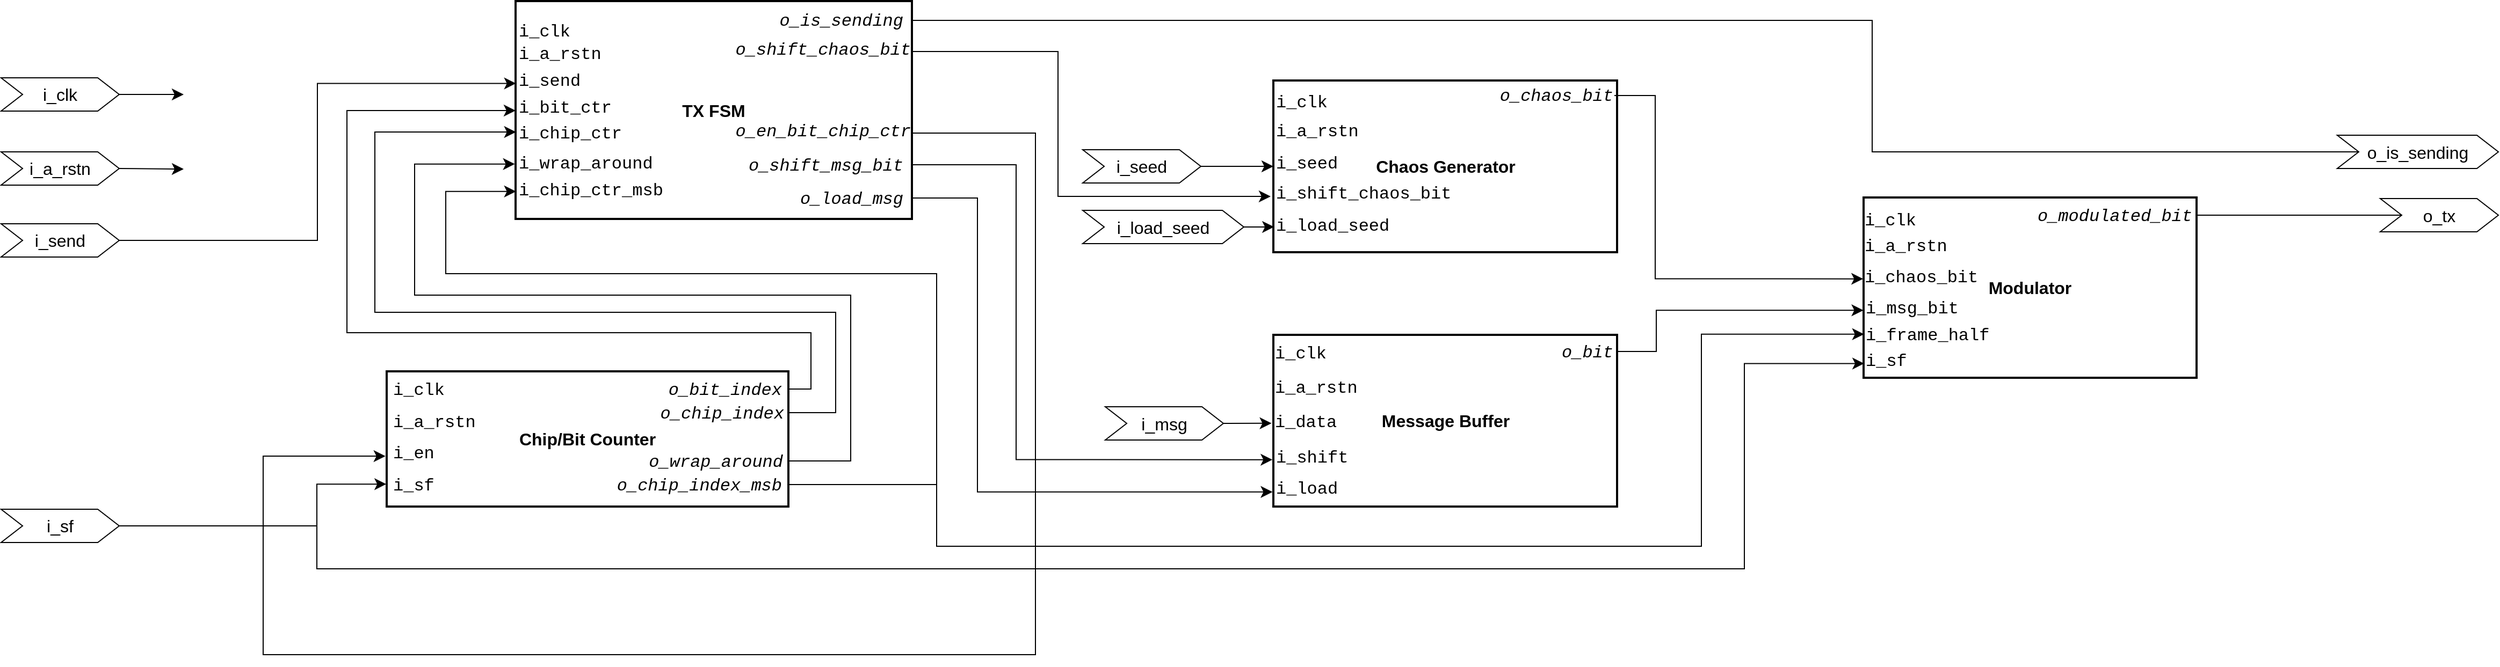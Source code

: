 <mxfile version="22.1.2" type="device">
  <diagram name="Page-1" id="qwckzOurXUrXXlFM99p7">
    <mxGraphModel dx="2876" dy="2769" grid="0" gridSize="10" guides="1" tooltips="1" connect="1" arrows="1" fold="1" page="0" pageScale="1" pageWidth="1169" pageHeight="827" math="0" shadow="0">
      <root>
        <mxCell id="0" />
        <mxCell id="1" parent="0" />
        <mxCell id="ojy6HLzbxqmv9dv7-1Zm-111" style="edgeStyle=orthogonalEdgeStyle;rounded=0;orthogonalLoop=1;jettySize=auto;html=1;entryX=-0.003;entryY=0.627;entryDx=0;entryDy=0;entryPerimeter=0;fontSize=12;startSize=8;endSize=8;exitX=0.997;exitY=0.67;exitDx=0;exitDy=0;exitPerimeter=0;" edge="1" parent="1" source="ojy6HLzbxqmv9dv7-1Zm-23" target="ojy6HLzbxqmv9dv7-1Zm-37">
          <mxGeometry relative="1" as="geometry">
            <Array as="points">
              <mxPoint x="458" y="-682" />
              <mxPoint x="573" y="-682" />
              <mxPoint x="573" y="-196" />
              <mxPoint x="-146" y="-196" />
              <mxPoint x="-146" y="-381" />
            </Array>
          </mxGeometry>
        </mxCell>
        <mxCell id="ojy6HLzbxqmv9dv7-1Zm-100" style="edgeStyle=orthogonalEdgeStyle;rounded=0;orthogonalLoop=1;jettySize=auto;html=1;entryX=-0.008;entryY=0.526;entryDx=0;entryDy=0;entryPerimeter=0;fontSize=12;startSize=8;endSize=8;" edge="1" parent="1" source="ojy6HLzbxqmv9dv7-1Zm-45" target="ojy6HLzbxqmv9dv7-1Zm-17">
          <mxGeometry relative="1" as="geometry">
            <Array as="points">
              <mxPoint x="401" y="-377" />
              <mxPoint x="401" y="-531" />
              <mxPoint x="-5" y="-531" />
              <mxPoint x="-5" y="-653" />
            </Array>
          </mxGeometry>
        </mxCell>
        <mxCell id="ojy6HLzbxqmv9dv7-1Zm-109" style="edgeStyle=orthogonalEdgeStyle;rounded=0;orthogonalLoop=1;jettySize=auto;html=1;entryX=-0.014;entryY=0.606;entryDx=0;entryDy=0;entryPerimeter=0;fontSize=12;startSize=8;endSize=8;" edge="1" parent="1" source="ojy6HLzbxqmv9dv7-1Zm-20" target="ojy6HLzbxqmv9dv7-1Zm-31">
          <mxGeometry relative="1" as="geometry">
            <Array as="points">
              <mxPoint x="594" y="-758" />
              <mxPoint x="594" y="-623" />
            </Array>
          </mxGeometry>
        </mxCell>
        <mxCell id="ojy6HLzbxqmv9dv7-1Zm-104" style="edgeStyle=orthogonalEdgeStyle;rounded=0;orthogonalLoop=1;jettySize=auto;html=1;entryX=-0.01;entryY=0.586;entryDx=0;entryDy=0;entryPerimeter=0;fontSize=12;startSize=8;endSize=8;" edge="1" parent="1" source="ojy6HLzbxqmv9dv7-1Zm-21" target="ojy6HLzbxqmv9dv7-1Zm-51">
          <mxGeometry relative="1" as="geometry">
            <Array as="points">
              <mxPoint x="555" y="-652" />
              <mxPoint x="555" y="-378" />
            </Array>
          </mxGeometry>
        </mxCell>
        <mxCell id="ojy6HLzbxqmv9dv7-1Zm-103" style="edgeStyle=orthogonalEdgeStyle;rounded=0;orthogonalLoop=1;jettySize=auto;html=1;entryX=-0.01;entryY=0.618;entryDx=0;entryDy=0;entryPerimeter=0;fontSize=12;startSize=8;endSize=8;" edge="1" parent="1" source="ojy6HLzbxqmv9dv7-1Zm-22" target="ojy6HLzbxqmv9dv7-1Zm-50">
          <mxGeometry relative="1" as="geometry">
            <Array as="points">
              <mxPoint x="519" y="-622" />
              <mxPoint x="519" y="-348" />
            </Array>
          </mxGeometry>
        </mxCell>
        <mxCell id="ojy6HLzbxqmv9dv7-1Zm-102" style="edgeStyle=orthogonalEdgeStyle;rounded=0;orthogonalLoop=1;jettySize=auto;html=1;entryX=-0.002;entryY=0.58;entryDx=0;entryDy=0;entryPerimeter=0;fontSize=12;startSize=8;endSize=8;" edge="1" parent="1" source="ojy6HLzbxqmv9dv7-1Zm-52" target="ojy6HLzbxqmv9dv7-1Zm-57">
          <mxGeometry relative="1" as="geometry">
            <Array as="points">
              <mxPoint x="1151" y="-479" />
              <mxPoint x="1151" y="-517" />
            </Array>
          </mxGeometry>
        </mxCell>
        <mxCell id="ojy6HLzbxqmv9dv7-1Zm-101" style="edgeStyle=orthogonalEdgeStyle;rounded=0;orthogonalLoop=1;jettySize=auto;html=1;entryX=0.001;entryY=0.874;entryDx=0;entryDy=0;entryPerimeter=0;fontSize=12;startSize=8;endSize=8;" edge="1" parent="1" source="ojy6HLzbxqmv9dv7-1Zm-44" target="ojy6HLzbxqmv9dv7-1Zm-1">
          <mxGeometry relative="1" as="geometry">
            <Array as="points">
              <mxPoint x="481" y="-354" />
              <mxPoint x="481" y="-551" />
              <mxPoint x="24" y="-551" />
              <mxPoint x="24" y="-628" />
            </Array>
          </mxGeometry>
        </mxCell>
        <mxCell id="ojy6HLzbxqmv9dv7-1Zm-97" style="edgeStyle=orthogonalEdgeStyle;rounded=0;orthogonalLoop=1;jettySize=auto;html=1;entryX=0.001;entryY=0.601;entryDx=0;entryDy=0;entryPerimeter=0;fontSize=12;startSize=8;endSize=8;" edge="1" parent="1" source="ojy6HLzbxqmv9dv7-1Zm-43" target="ojy6HLzbxqmv9dv7-1Zm-1">
          <mxGeometry relative="1" as="geometry">
            <Array as="points">
              <mxPoint x="387" y="-421" />
              <mxPoint x="387" y="-515" />
              <mxPoint x="-42" y="-515" />
              <mxPoint x="-42" y="-683" />
            </Array>
          </mxGeometry>
        </mxCell>
        <mxCell id="ojy6HLzbxqmv9dv7-1Zm-98" style="edgeStyle=orthogonalEdgeStyle;rounded=0;orthogonalLoop=1;jettySize=auto;html=1;entryX=0;entryY=0.5;entryDx=0;entryDy=0;fontSize=12;startSize=8;endSize=8;endArrow=none;endFill=0;" edge="1" parent="1" source="ojy6HLzbxqmv9dv7-1Zm-24" target="ojy6HLzbxqmv9dv7-1Zm-73">
          <mxGeometry relative="1" as="geometry">
            <Array as="points">
              <mxPoint x="1352" y="-787" />
              <mxPoint x="1352" y="-664" />
            </Array>
          </mxGeometry>
        </mxCell>
        <mxCell id="ojy6HLzbxqmv9dv7-1Zm-96" style="edgeStyle=orthogonalEdgeStyle;rounded=0;orthogonalLoop=1;jettySize=auto;html=1;entryX=0;entryY=0.5;entryDx=0;entryDy=0;fontSize=12;startSize=8;endSize=8;" edge="1" parent="1" source="ojy6HLzbxqmv9dv7-1Zm-42" target="ojy6HLzbxqmv9dv7-1Zm-1">
          <mxGeometry relative="1" as="geometry">
            <Array as="points">
              <mxPoint x="364" y="-443" />
              <mxPoint x="364" y="-496" />
              <mxPoint x="-68" y="-496" />
              <mxPoint x="-68" y="-703" />
              <mxPoint x="89" y="-703" />
            </Array>
          </mxGeometry>
        </mxCell>
        <mxCell id="ojy6HLzbxqmv9dv7-1Zm-94" style="rounded=0;orthogonalLoop=1;jettySize=auto;html=1;entryX=0;entryY=0.5;entryDx=0;entryDy=0;fontSize=12;startSize=8;endSize=8;endArrow=none;endFill=0;" edge="1" parent="1" source="ojy6HLzbxqmv9dv7-1Zm-60" target="ojy6HLzbxqmv9dv7-1Zm-72">
          <mxGeometry relative="1" as="geometry" />
        </mxCell>
        <mxCell id="ojy6HLzbxqmv9dv7-1Zm-65" style="edgeStyle=orthogonalEdgeStyle;rounded=0;orthogonalLoop=1;jettySize=auto;html=1;entryX=0.003;entryY=0.498;entryDx=0;entryDy=0;entryPerimeter=0;fontSize=12;startSize=8;endSize=8;" edge="1" parent="1" source="ojy6HLzbxqmv9dv7-1Zm-44" target="ojy6HLzbxqmv9dv7-1Zm-58">
          <mxGeometry relative="1" as="geometry">
            <Array as="points">
              <mxPoint x="481" y="-354" />
              <mxPoint x="481" y="-297" />
              <mxPoint x="1193" y="-297" />
              <mxPoint x="1193" y="-495" />
            </Array>
          </mxGeometry>
        </mxCell>
        <mxCell id="ojy6HLzbxqmv9dv7-1Zm-1" value="&lt;b&gt;TX FSM&lt;/b&gt;" style="rounded=0;whiteSpace=wrap;html=1;fontSize=16;strokeWidth=2;" vertex="1" parent="1">
          <mxGeometry x="89" y="-805" width="369" height="203" as="geometry" />
        </mxCell>
        <mxCell id="ojy6HLzbxqmv9dv7-1Zm-26" value="&lt;b&gt;Chaos Generator&lt;/b&gt;" style="rounded=0;whiteSpace=wrap;html=1;fontSize=16;strokeWidth=2;" vertex="1" parent="1">
          <mxGeometry x="794.5" y="-731" width="320" height="160" as="geometry" />
        </mxCell>
        <mxCell id="ojy6HLzbxqmv9dv7-1Zm-32" value="&lt;font face=&quot;Courier New&quot;&gt;o_chaos_bit&lt;/font&gt;" style="text;html=1;align=right;verticalAlign=middle;resizable=0;points=[];autosize=1;strokeColor=none;fillColor=none;fontSize=16;fontStyle=2" vertex="1" parent="1">
          <mxGeometry x="988" y="-733.5" width="124" height="33" as="geometry" />
        </mxCell>
        <mxCell id="ojy6HLzbxqmv9dv7-1Zm-20" value="&lt;font face=&quot;Courier New&quot;&gt;o_shift_chaos_bit&lt;/font&gt;" style="text;html=1;align=right;verticalAlign=middle;resizable=0;points=[];autosize=1;strokeColor=none;fillColor=none;fontSize=16;fontStyle=2" vertex="1" parent="1">
          <mxGeometry x="277" y="-777" width="181" height="33" as="geometry" />
        </mxCell>
        <mxCell id="ojy6HLzbxqmv9dv7-1Zm-21" value="&lt;font face=&quot;Courier New&quot;&gt;o_shift_msg_bit&lt;/font&gt;" style="text;html=1;align=right;verticalAlign=middle;resizable=0;points=[];autosize=1;strokeColor=none;fillColor=none;fontSize=16;fontStyle=2" vertex="1" parent="1">
          <mxGeometry x="289" y="-669" width="162" height="33" as="geometry" />
        </mxCell>
        <mxCell id="ojy6HLzbxqmv9dv7-1Zm-22" value="&lt;font face=&quot;Courier New&quot;&gt;o_load_msg&lt;/font&gt;" style="text;html=1;align=right;verticalAlign=middle;resizable=0;points=[];autosize=1;strokeColor=none;fillColor=none;fontSize=16;fontStyle=2" vertex="1" parent="1">
          <mxGeometry x="337" y="-638" width="114" height="33" as="geometry" />
        </mxCell>
        <mxCell id="ojy6HLzbxqmv9dv7-1Zm-23" value="&lt;font face=&quot;Courier New&quot;&gt;o_en_bit_chip_ctr&lt;/font&gt;" style="text;html=1;align=right;verticalAlign=middle;resizable=0;points=[];autosize=1;strokeColor=none;fillColor=none;fontSize=16;fontStyle=2" vertex="1" parent="1">
          <mxGeometry x="277" y="-700.5" width="181" height="33" as="geometry" />
        </mxCell>
        <mxCell id="ojy6HLzbxqmv9dv7-1Zm-24" value="&lt;font face=&quot;Courier New&quot;&gt;o_is_sending&lt;/font&gt;" style="text;html=1;align=right;verticalAlign=middle;resizable=0;points=[];autosize=1;strokeColor=none;fillColor=none;fontSize=16;fontStyle=2" vertex="1" parent="1">
          <mxGeometry x="318" y="-803.5" width="133" height="33" as="geometry" />
        </mxCell>
        <mxCell id="ojy6HLzbxqmv9dv7-1Zm-10" value="&lt;font face=&quot;Courier New&quot;&gt;i_clk&lt;/font&gt;" style="text;html=1;align=left;verticalAlign=middle;resizable=0;points=[];autosize=1;strokeColor=none;fillColor=none;fontSize=16;" vertex="1" parent="1">
          <mxGeometry x="89.5" y="-794" width="66" height="33" as="geometry" />
        </mxCell>
        <mxCell id="ojy6HLzbxqmv9dv7-1Zm-11" value="&lt;font face=&quot;Courier New&quot;&gt;i_a_rstn&lt;/font&gt;" style="text;html=1;align=left;verticalAlign=middle;resizable=0;points=[];autosize=1;strokeColor=none;fillColor=none;fontSize=16;" vertex="1" parent="1">
          <mxGeometry x="89.5" y="-773" width="95" height="33" as="geometry" />
        </mxCell>
        <mxCell id="ojy6HLzbxqmv9dv7-1Zm-12" value="&lt;font face=&quot;Courier New&quot;&gt;i_send&lt;/font&gt;" style="text;html=1;align=left;verticalAlign=middle;resizable=0;points=[];autosize=1;strokeColor=none;fillColor=none;fontSize=16;" vertex="1" parent="1">
          <mxGeometry x="89.5" y="-748" width="76" height="33" as="geometry" />
        </mxCell>
        <mxCell id="ojy6HLzbxqmv9dv7-1Zm-13" value="&lt;font face=&quot;Courier New&quot;&gt;i_bit_ctr&lt;/font&gt;" style="text;html=1;align=left;verticalAlign=middle;resizable=0;points=[];autosize=1;strokeColor=none;fillColor=none;fontSize=16;" vertex="1" parent="1">
          <mxGeometry x="89.5" y="-723" width="104" height="33" as="geometry" />
        </mxCell>
        <mxCell id="ojy6HLzbxqmv9dv7-1Zm-15" value="&lt;font face=&quot;Courier New&quot;&gt;i_chip_ctr&lt;/font&gt;" style="text;html=1;align=left;verticalAlign=middle;resizable=0;points=[];autosize=1;strokeColor=none;fillColor=none;fontSize=16;" vertex="1" parent="1">
          <mxGeometry x="89.5" y="-699" width="114" height="33" as="geometry" />
        </mxCell>
        <mxCell id="ojy6HLzbxqmv9dv7-1Zm-16" value="&lt;font face=&quot;Courier New&quot;&gt;i_chip_ctr_msb&lt;/font&gt;" style="text;html=1;align=left;verticalAlign=middle;resizable=0;points=[];autosize=1;strokeColor=none;fillColor=none;fontSize=16;" vertex="1" parent="1">
          <mxGeometry x="89.5" y="-646" width="152" height="33" as="geometry" />
        </mxCell>
        <mxCell id="ojy6HLzbxqmv9dv7-1Zm-17" value="&lt;font face=&quot;Courier New&quot;&gt;i_wrap_around&lt;/font&gt;" style="text;html=1;align=left;verticalAlign=middle;resizable=0;points=[];autosize=1;strokeColor=none;fillColor=none;fontSize=16;" vertex="1" parent="1">
          <mxGeometry x="89.5" y="-670.5" width="143" height="33" as="geometry" />
        </mxCell>
        <mxCell id="ojy6HLzbxqmv9dv7-1Zm-37" value="&lt;b&gt;Chip/Bit Counter&lt;/b&gt;" style="rounded=0;whiteSpace=wrap;html=1;fontSize=16;strokeWidth=2;" vertex="1" parent="1">
          <mxGeometry x="-31" y="-460" width="374" height="126" as="geometry" />
        </mxCell>
        <mxCell id="ojy6HLzbxqmv9dv7-1Zm-27" value="&lt;font face=&quot;Courier New&quot;&gt;i_clk&lt;/font&gt;" style="text;html=1;align=left;verticalAlign=middle;resizable=0;points=[];autosize=1;strokeColor=none;fillColor=none;fontSize=16;" vertex="1" parent="1">
          <mxGeometry x="794.5" y="-727.5" width="66" height="33" as="geometry" />
        </mxCell>
        <mxCell id="ojy6HLzbxqmv9dv7-1Zm-28" value="&lt;font face=&quot;Courier New&quot;&gt;i_a_rstn&lt;/font&gt;" style="text;html=1;align=left;verticalAlign=middle;resizable=0;points=[];autosize=1;strokeColor=none;fillColor=none;fontSize=16;" vertex="1" parent="1">
          <mxGeometry x="794.5" y="-700.5" width="95" height="33" as="geometry" />
        </mxCell>
        <mxCell id="ojy6HLzbxqmv9dv7-1Zm-29" value="&lt;font face=&quot;Courier New&quot;&gt;i_seed&lt;/font&gt;" style="text;html=1;align=left;verticalAlign=middle;resizable=0;points=[];autosize=1;strokeColor=none;fillColor=none;fontSize=16;" vertex="1" parent="1">
          <mxGeometry x="794.5" y="-670.5" width="76" height="33" as="geometry" />
        </mxCell>
        <mxCell id="ojy6HLzbxqmv9dv7-1Zm-30" value="&lt;font face=&quot;Courier New&quot;&gt;i_load_seed&lt;/font&gt;" style="text;html=1;align=left;verticalAlign=middle;resizable=0;points=[];autosize=1;strokeColor=none;fillColor=none;fontSize=16;" vertex="1" parent="1">
          <mxGeometry x="794.5" y="-613" width="124" height="33" as="geometry" />
        </mxCell>
        <mxCell id="ojy6HLzbxqmv9dv7-1Zm-31" value="&lt;font face=&quot;Courier New&quot;&gt;i_shift_chaos_bit&lt;/font&gt;" style="text;html=1;align=left;verticalAlign=middle;resizable=0;points=[];autosize=1;strokeColor=none;fillColor=none;fontSize=16;" vertex="1" parent="1">
          <mxGeometry x="794.5" y="-643" width="181" height="33" as="geometry" />
        </mxCell>
        <mxCell id="ojy6HLzbxqmv9dv7-1Zm-38" value="&lt;font face=&quot;Courier New&quot;&gt;i_clk&lt;/font&gt;" style="text;html=1;align=left;verticalAlign=middle;resizable=0;points=[];autosize=1;strokeColor=none;fillColor=none;fontSize=16;" vertex="1" parent="1">
          <mxGeometry x="-27.5" y="-460" width="66" height="33" as="geometry" />
        </mxCell>
        <mxCell id="ojy6HLzbxqmv9dv7-1Zm-39" value="&lt;font face=&quot;Courier New&quot;&gt;i_a_rstn&lt;/font&gt;" style="text;html=1;align=left;verticalAlign=middle;resizable=0;points=[];autosize=1;strokeColor=none;fillColor=none;fontSize=16;" vertex="1" parent="1">
          <mxGeometry x="-27.5" y="-430" width="95" height="33" as="geometry" />
        </mxCell>
        <mxCell id="ojy6HLzbxqmv9dv7-1Zm-40" value="&lt;font face=&quot;Courier New&quot;&gt;i_en&lt;/font&gt;" style="text;html=1;align=left;verticalAlign=middle;resizable=0;points=[];autosize=1;strokeColor=none;fillColor=none;fontSize=16;" vertex="1" parent="1">
          <mxGeometry x="-27.5" y="-401" width="56" height="33" as="geometry" />
        </mxCell>
        <mxCell id="ojy6HLzbxqmv9dv7-1Zm-41" value="&lt;font face=&quot;Courier New&quot;&gt;i_sf&lt;/font&gt;" style="text;html=1;align=left;verticalAlign=middle;resizable=0;points=[];autosize=1;strokeColor=none;fillColor=none;fontSize=16;" vertex="1" parent="1">
          <mxGeometry x="-27.5" y="-371" width="56" height="33" as="geometry" />
        </mxCell>
        <mxCell id="ojy6HLzbxqmv9dv7-1Zm-42" value="&lt;font face=&quot;Courier New&quot;&gt;o_bit_index&lt;/font&gt;" style="text;html=1;align=right;verticalAlign=middle;resizable=0;points=[];autosize=1;strokeColor=none;fillColor=none;fontSize=16;fontStyle=2" vertex="1" parent="1">
          <mxGeometry x="214" y="-460" width="124" height="33" as="geometry" />
        </mxCell>
        <mxCell id="ojy6HLzbxqmv9dv7-1Zm-43" value="&lt;font face=&quot;Courier New&quot;&gt;o_chip_index&lt;/font&gt;" style="text;html=1;align=right;verticalAlign=middle;resizable=0;points=[];autosize=1;strokeColor=none;fillColor=none;fontSize=16;fontStyle=2" vertex="1" parent="1">
          <mxGeometry x="207" y="-438" width="133" height="33" as="geometry" />
        </mxCell>
        <mxCell id="ojy6HLzbxqmv9dv7-1Zm-44" value="&lt;div style=&quot;&quot;&gt;&lt;span style=&quot;font-family: &amp;quot;Courier New&amp;quot;; background-color: initial;&quot;&gt;o_chip_index_msb&lt;/span&gt;&lt;/div&gt;" style="text;html=1;align=right;verticalAlign=middle;resizable=0;points=[];autosize=1;strokeColor=none;fillColor=none;fontSize=16;fontStyle=2" vertex="1" parent="1">
          <mxGeometry x="166" y="-371" width="172" height="33" as="geometry" />
        </mxCell>
        <mxCell id="ojy6HLzbxqmv9dv7-1Zm-45" value="&lt;font face=&quot;Courier New&quot;&gt;o_wrap_around&lt;/font&gt;" style="text;html=1;align=right;verticalAlign=middle;resizable=0;points=[];autosize=1;strokeColor=none;fillColor=none;fontSize=16;fontStyle=2" vertex="1" parent="1">
          <mxGeometry x="195.5" y="-393" width="143" height="33" as="geometry" />
        </mxCell>
        <mxCell id="ojy6HLzbxqmv9dv7-1Zm-46" value="&lt;b&gt;Message Buffer&lt;/b&gt;" style="rounded=0;whiteSpace=wrap;html=1;fontSize=16;strokeWidth=2;" vertex="1" parent="1">
          <mxGeometry x="794.5" y="-494" width="320" height="160" as="geometry" />
        </mxCell>
        <mxCell id="ojy6HLzbxqmv9dv7-1Zm-47" value="&lt;font face=&quot;Courier New&quot;&gt;i_clk&lt;/font&gt;" style="text;html=1;align=left;verticalAlign=middle;resizable=0;points=[];autosize=1;strokeColor=none;fillColor=none;fontSize=16;" vertex="1" parent="1">
          <mxGeometry x="794" y="-494" width="66" height="33" as="geometry" />
        </mxCell>
        <mxCell id="ojy6HLzbxqmv9dv7-1Zm-48" value="&lt;font face=&quot;Courier New&quot;&gt;i_a_rstn&lt;/font&gt;" style="text;html=1;align=left;verticalAlign=middle;resizable=0;points=[];autosize=1;strokeColor=none;fillColor=none;fontSize=16;" vertex="1" parent="1">
          <mxGeometry x="794" y="-462" width="95" height="33" as="geometry" />
        </mxCell>
        <mxCell id="ojy6HLzbxqmv9dv7-1Zm-49" value="&lt;font face=&quot;Courier New&quot;&gt;i_data&lt;/font&gt;" style="text;html=1;align=left;verticalAlign=middle;resizable=0;points=[];autosize=1;strokeColor=none;fillColor=none;fontSize=16;" vertex="1" parent="1">
          <mxGeometry x="794" y="-430" width="76" height="33" as="geometry" />
        </mxCell>
        <mxCell id="ojy6HLzbxqmv9dv7-1Zm-50" value="&lt;font face=&quot;Courier New&quot;&gt;i_load&lt;/font&gt;" style="text;html=1;align=left;verticalAlign=middle;resizable=0;points=[];autosize=1;strokeColor=none;fillColor=none;fontSize=16;" vertex="1" parent="1">
          <mxGeometry x="794.5" y="-368" width="76" height="33" as="geometry" />
        </mxCell>
        <mxCell id="ojy6HLzbxqmv9dv7-1Zm-51" value="&lt;font face=&quot;Courier New&quot;&gt;i_shift&lt;/font&gt;" style="text;html=1;align=left;verticalAlign=middle;resizable=0;points=[];autosize=1;strokeColor=none;fillColor=none;fontSize=16;" vertex="1" parent="1">
          <mxGeometry x="794.5" y="-397" width="85" height="33" as="geometry" />
        </mxCell>
        <mxCell id="ojy6HLzbxqmv9dv7-1Zm-52" value="&lt;font face=&quot;Courier New&quot;&gt;o_bit&lt;/font&gt;" style="text;html=1;align=right;verticalAlign=middle;resizable=0;points=[];autosize=1;strokeColor=none;fillColor=none;fontSize=16;fontStyle=2" vertex="1" parent="1">
          <mxGeometry x="1046" y="-495" width="66" height="33" as="geometry" />
        </mxCell>
        <mxCell id="ojy6HLzbxqmv9dv7-1Zm-53" value="&lt;b&gt;Modulator&lt;/b&gt;" style="rounded=0;whiteSpace=wrap;html=1;fontSize=16;strokeWidth=2;" vertex="1" parent="1">
          <mxGeometry x="1344" y="-622" width="310" height="168" as="geometry" />
        </mxCell>
        <mxCell id="ojy6HLzbxqmv9dv7-1Zm-54" value="&lt;font face=&quot;Courier New&quot;&gt;i_clk&lt;/font&gt;" style="text;html=1;align=left;verticalAlign=middle;resizable=0;points=[];autosize=1;strokeColor=none;fillColor=none;fontSize=16;" vertex="1" parent="1">
          <mxGeometry x="1343" y="-617.5" width="66" height="33" as="geometry" />
        </mxCell>
        <mxCell id="ojy6HLzbxqmv9dv7-1Zm-55" value="&lt;font face=&quot;Courier New&quot;&gt;i_a_rstn&lt;/font&gt;" style="text;html=1;align=left;verticalAlign=middle;resizable=0;points=[];autosize=1;strokeColor=none;fillColor=none;fontSize=16;" vertex="1" parent="1">
          <mxGeometry x="1343" y="-594" width="95" height="33" as="geometry" />
        </mxCell>
        <mxCell id="ojy6HLzbxqmv9dv7-1Zm-56" value="&lt;font face=&quot;Courier New&quot;&gt;i_chaos_bit&lt;/font&gt;" style="text;html=1;align=left;verticalAlign=middle;resizable=0;points=[];autosize=1;strokeColor=none;fillColor=none;fontSize=16;" vertex="1" parent="1">
          <mxGeometry x="1343" y="-564.5" width="124" height="33" as="geometry" />
        </mxCell>
        <mxCell id="ojy6HLzbxqmv9dv7-1Zm-57" value="&lt;font face=&quot;Courier New&quot;&gt;i_msg_bit&lt;/font&gt;" style="text;html=1;align=left;verticalAlign=middle;resizable=0;points=[];autosize=1;strokeColor=none;fillColor=none;fontSize=16;" vertex="1" parent="1">
          <mxGeometry x="1344" y="-536" width="104" height="33" as="geometry" />
        </mxCell>
        <mxCell id="ojy6HLzbxqmv9dv7-1Zm-58" value="&lt;font face=&quot;Courier New&quot;&gt;i_frame_half&lt;/font&gt;" style="text;html=1;align=left;verticalAlign=middle;resizable=0;points=[];autosize=1;strokeColor=none;fillColor=none;fontSize=16;" vertex="1" parent="1">
          <mxGeometry x="1344" y="-511" width="133" height="33" as="geometry" />
        </mxCell>
        <mxCell id="ojy6HLzbxqmv9dv7-1Zm-59" value="&lt;font face=&quot;Courier New&quot;&gt;i_sf&lt;/font&gt;" style="text;html=1;align=left;verticalAlign=middle;resizable=0;points=[];autosize=1;strokeColor=none;fillColor=none;fontSize=16;" vertex="1" parent="1">
          <mxGeometry x="1344" y="-486.5" width="56" height="33" as="geometry" />
        </mxCell>
        <mxCell id="ojy6HLzbxqmv9dv7-1Zm-60" value="&lt;font face=&quot;Courier New&quot;&gt;o_modulated_bit&lt;/font&gt;" style="text;html=1;align=right;verticalAlign=middle;resizable=0;points=[];autosize=1;strokeColor=none;fillColor=none;fontSize=16;fontStyle=2" vertex="1" parent="1">
          <mxGeometry x="1489" y="-622" width="162" height="33" as="geometry" />
        </mxCell>
        <mxCell id="ojy6HLzbxqmv9dv7-1Zm-63" style="edgeStyle=orthogonalEdgeStyle;rounded=0;orthogonalLoop=1;jettySize=auto;html=1;entryX=0.005;entryY=0.555;entryDx=0;entryDy=0;entryPerimeter=0;fontSize=12;startSize=8;endSize=8;" edge="1" parent="1" source="ojy6HLzbxqmv9dv7-1Zm-32" target="ojy6HLzbxqmv9dv7-1Zm-56">
          <mxGeometry relative="1" as="geometry">
            <Array as="points">
              <mxPoint x="1150" y="-717" />
              <mxPoint x="1150" y="-546" />
            </Array>
          </mxGeometry>
        </mxCell>
        <mxCell id="ojy6HLzbxqmv9dv7-1Zm-76" style="edgeStyle=none;curved=1;rounded=0;orthogonalLoop=1;jettySize=auto;html=1;exitX=1;exitY=0.5;exitDx=0;exitDy=0;fontSize=12;startSize=8;endSize=8;" edge="1" parent="1" source="ojy6HLzbxqmv9dv7-1Zm-66">
          <mxGeometry relative="1" as="geometry">
            <mxPoint x="-220" y="-718.0" as="targetPoint" />
          </mxGeometry>
        </mxCell>
        <mxCell id="ojy6HLzbxqmv9dv7-1Zm-66" value="i_clk" style="shape=step;perimeter=stepPerimeter;whiteSpace=wrap;html=1;fixedSize=1;fontSize=16;" vertex="1" parent="1">
          <mxGeometry x="-390" y="-733.5" width="110" height="31" as="geometry" />
        </mxCell>
        <mxCell id="ojy6HLzbxqmv9dv7-1Zm-75" style="edgeStyle=none;curved=1;rounded=0;orthogonalLoop=1;jettySize=auto;html=1;exitX=1;exitY=0.5;exitDx=0;exitDy=0;fontSize=12;startSize=8;endSize=8;" edge="1" parent="1" source="ojy6HLzbxqmv9dv7-1Zm-67">
          <mxGeometry relative="1" as="geometry">
            <mxPoint x="-220" y="-648.444" as="targetPoint" />
          </mxGeometry>
        </mxCell>
        <mxCell id="ojy6HLzbxqmv9dv7-1Zm-67" value="i_a_rstn" style="shape=step;perimeter=stepPerimeter;whiteSpace=wrap;html=1;fixedSize=1;fontSize=16;" vertex="1" parent="1">
          <mxGeometry x="-390" y="-664.5" width="110" height="31" as="geometry" />
        </mxCell>
        <mxCell id="ojy6HLzbxqmv9dv7-1Zm-68" value="i_send" style="shape=step;perimeter=stepPerimeter;whiteSpace=wrap;html=1;fixedSize=1;fontSize=16;" vertex="1" parent="1">
          <mxGeometry x="-390" y="-597.5" width="110" height="31" as="geometry" />
        </mxCell>
        <mxCell id="ojy6HLzbxqmv9dv7-1Zm-106" style="edgeStyle=none;curved=1;rounded=0;orthogonalLoop=1;jettySize=auto;html=1;exitX=1;exitY=0.5;exitDx=0;exitDy=0;entryX=0;entryY=0.5;entryDx=0;entryDy=0;fontSize=12;startSize=8;endSize=8;" edge="1" parent="1" source="ojy6HLzbxqmv9dv7-1Zm-69" target="ojy6HLzbxqmv9dv7-1Zm-26">
          <mxGeometry relative="1" as="geometry" />
        </mxCell>
        <mxCell id="ojy6HLzbxqmv9dv7-1Zm-69" value="i_seed" style="shape=step;perimeter=stepPerimeter;whiteSpace=wrap;html=1;fixedSize=1;fontSize=16;" vertex="1" parent="1">
          <mxGeometry x="617" y="-666.5" width="110" height="31" as="geometry" />
        </mxCell>
        <mxCell id="ojy6HLzbxqmv9dv7-1Zm-70" value="i_load_seed" style="shape=step;perimeter=stepPerimeter;whiteSpace=wrap;html=1;fixedSize=1;fontSize=16;" vertex="1" parent="1">
          <mxGeometry x="617" y="-610" width="150" height="31" as="geometry" />
        </mxCell>
        <mxCell id="ojy6HLzbxqmv9dv7-1Zm-71" value="i_sf" style="shape=step;perimeter=stepPerimeter;whiteSpace=wrap;html=1;fixedSize=1;fontSize=16;" vertex="1" parent="1">
          <mxGeometry x="-390" y="-331.5" width="110" height="31" as="geometry" />
        </mxCell>
        <mxCell id="ojy6HLzbxqmv9dv7-1Zm-72" value="o_tx" style="shape=step;perimeter=stepPerimeter;whiteSpace=wrap;html=1;fixedSize=1;fontSize=16;" vertex="1" parent="1">
          <mxGeometry x="1825" y="-621" width="110" height="31" as="geometry" />
        </mxCell>
        <mxCell id="ojy6HLzbxqmv9dv7-1Zm-73" value="o_is_sending" style="shape=step;perimeter=stepPerimeter;whiteSpace=wrap;html=1;fixedSize=1;fontSize=16;" vertex="1" parent="1">
          <mxGeometry x="1785" y="-680" width="150" height="31" as="geometry" />
        </mxCell>
        <mxCell id="ojy6HLzbxqmv9dv7-1Zm-74" value="i_msg" style="shape=step;perimeter=stepPerimeter;whiteSpace=wrap;html=1;fixedSize=1;fontSize=16;" vertex="1" parent="1">
          <mxGeometry x="638" y="-427" width="110" height="31" as="geometry" />
        </mxCell>
        <mxCell id="ojy6HLzbxqmv9dv7-1Zm-91" style="edgeStyle=orthogonalEdgeStyle;rounded=0;orthogonalLoop=1;jettySize=auto;html=1;exitX=1;exitY=0.5;exitDx=0;exitDy=0;entryX=0.001;entryY=0.378;entryDx=0;entryDy=0;entryPerimeter=0;fontSize=12;startSize=8;endSize=8;" edge="1" parent="1" source="ojy6HLzbxqmv9dv7-1Zm-68" target="ojy6HLzbxqmv9dv7-1Zm-1">
          <mxGeometry relative="1" as="geometry" />
        </mxCell>
        <mxCell id="ojy6HLzbxqmv9dv7-1Zm-92" style="edgeStyle=orthogonalEdgeStyle;rounded=0;orthogonalLoop=1;jettySize=auto;html=1;exitX=1;exitY=0.5;exitDx=0;exitDy=0;entryX=-0.001;entryY=0.834;entryDx=0;entryDy=0;entryPerimeter=0;fontSize=12;startSize=8;endSize=8;" edge="1" parent="1" source="ojy6HLzbxqmv9dv7-1Zm-71" target="ojy6HLzbxqmv9dv7-1Zm-37">
          <mxGeometry relative="1" as="geometry">
            <Array as="points">
              <mxPoint x="-96" y="-316" />
              <mxPoint x="-96" y="-355" />
            </Array>
          </mxGeometry>
        </mxCell>
        <mxCell id="ojy6HLzbxqmv9dv7-1Zm-93" style="edgeStyle=orthogonalEdgeStyle;rounded=0;orthogonalLoop=1;jettySize=auto;html=1;exitX=1;exitY=0.5;exitDx=0;exitDy=0;fontSize=12;startSize=8;endSize=8;entryX=0.01;entryY=0.583;entryDx=0;entryDy=0;entryPerimeter=0;" edge="1" parent="1" source="ojy6HLzbxqmv9dv7-1Zm-71" target="ojy6HLzbxqmv9dv7-1Zm-59">
          <mxGeometry relative="1" as="geometry">
            <mxPoint x="972" y="-471" as="targetPoint" />
            <Array as="points">
              <mxPoint x="-96" y="-316" />
              <mxPoint x="-96" y="-276" />
              <mxPoint x="1233" y="-276" />
              <mxPoint x="1233" y="-467" />
            </Array>
          </mxGeometry>
        </mxCell>
        <mxCell id="ojy6HLzbxqmv9dv7-1Zm-105" style="edgeStyle=none;curved=1;rounded=0;orthogonalLoop=1;jettySize=auto;html=1;exitX=1;exitY=0.5;exitDx=0;exitDy=0;entryX=-0.016;entryY=0.557;entryDx=0;entryDy=0;entryPerimeter=0;fontSize=12;startSize=8;endSize=8;" edge="1" parent="1" source="ojy6HLzbxqmv9dv7-1Zm-74" target="ojy6HLzbxqmv9dv7-1Zm-49">
          <mxGeometry relative="1" as="geometry" />
        </mxCell>
        <mxCell id="ojy6HLzbxqmv9dv7-1Zm-108" style="edgeStyle=none;curved=1;rounded=0;orthogonalLoop=1;jettySize=auto;html=1;exitX=1;exitY=0.5;exitDx=0;exitDy=0;entryX=0.005;entryY=0.558;entryDx=0;entryDy=0;entryPerimeter=0;fontSize=12;startSize=8;endSize=8;" edge="1" parent="1" source="ojy6HLzbxqmv9dv7-1Zm-70" target="ojy6HLzbxqmv9dv7-1Zm-30">
          <mxGeometry relative="1" as="geometry" />
        </mxCell>
      </root>
    </mxGraphModel>
  </diagram>
</mxfile>

